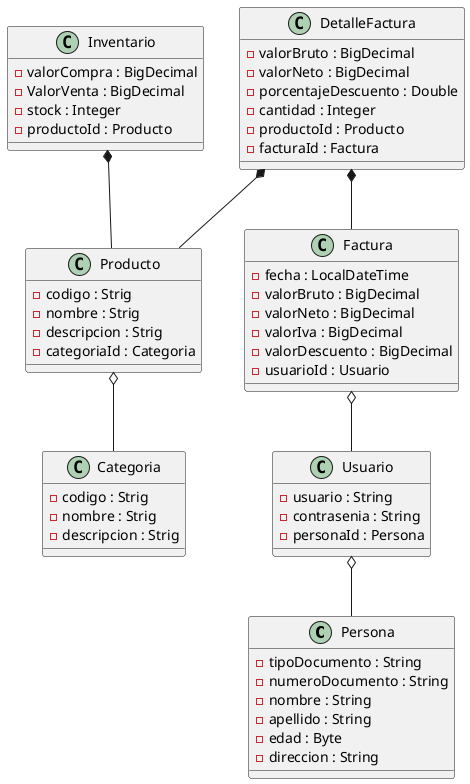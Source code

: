 @startuml

class 	Persona{
    - tipoDocumento : String
    - numeroDocumento : String
    - nombre : String
    - apellido : String
    - edad : Byte
    - direccion : String
}
		
class Usuario{
    - usuario : String
	- contrasenia : String
	- personaId : Persona
}

class Categoria{
    - codigo : Strig
	- nombre : Strig
	- descripcion : Strig
}

class Producto{
    - codigo : Strig
	- nombre : Strig
	- descripcion : Strig
    - categoriaId : Categoria
}

class Inventario{
    - valorCompra : BigDecimal
	- ValorVenta : BigDecimal
	- stock : Integer
	- productoId : Producto
}
class Factura{
    - fecha : LocalDateTime
    - valorBruto : BigDecimal
    - valorNeto : BigDecimal
    - valorIva : BigDecimal
    - valorDescuento : BigDecimal
    - usuarioId : Usuario
}

class DetalleFactura{
    - valorBruto : BigDecimal
    - valorNeto : BigDecimal
    - porcentajeDescuento : Double
    - cantidad : Integer
    - productoId : Producto
    - facturaId : Factura
}
		

Usuario o-- Persona
Producto o-- Categoria
Inventario *-- Producto
Factura o-- Usuario
DetalleFactura *-- Factura
DetalleFactura *-- Producto
@enduml